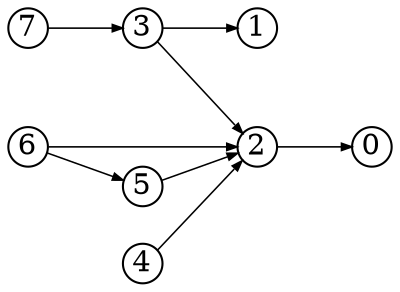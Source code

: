 digraph{
  rankdir=LR
  node [shape=circle,fixedsize=true,width=.26]
  edge [penwidth=0.75,arrowsize=0.5]
  7 -> {3}
  6 -> {2 5}
  5 -> {2}
  4 -> {2}
  3 -> {1 2}
  2 -> {0}
  1 -> {}
}
